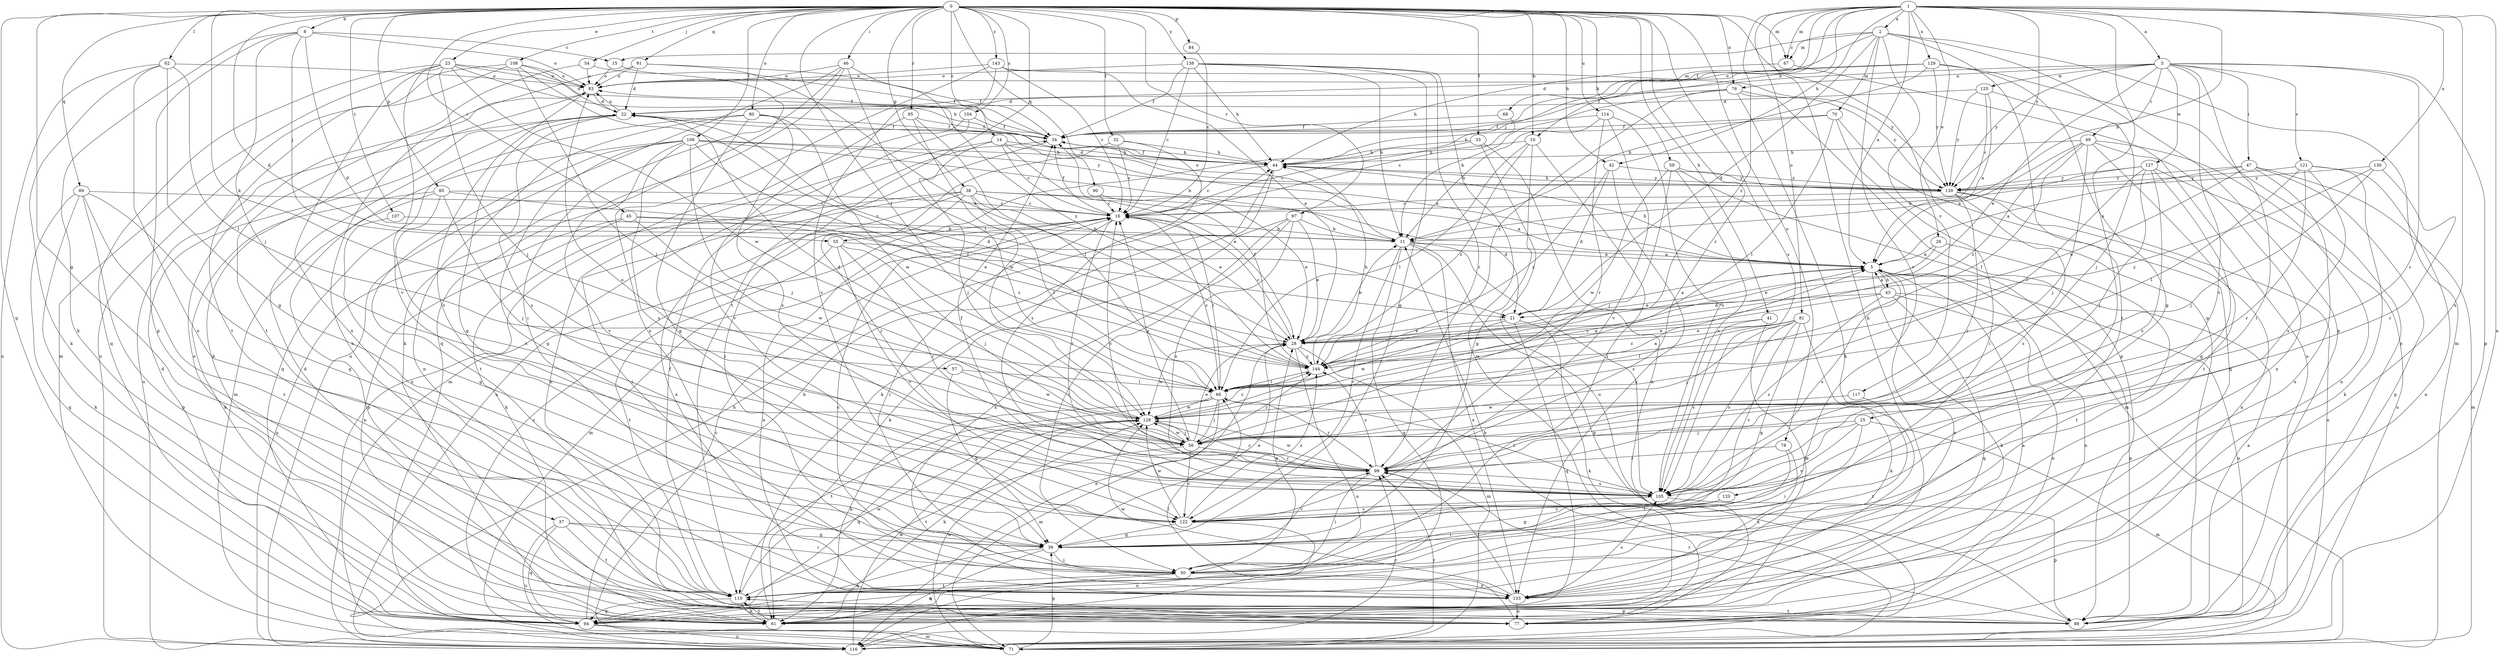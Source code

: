 strict digraph  {
0;
1;
2;
3;
5;
8;
10;
11;
14;
15;
16;
21;
22;
23;
25;
26;
28;
32;
33;
34;
37;
38;
39;
41;
42;
43;
44;
45;
46;
47;
49;
50;
54;
55;
56;
57;
59;
61;
62;
66;
67;
68;
70;
71;
76;
77;
78;
80;
81;
83;
84;
85;
88;
89;
90;
91;
94;
95;
97;
99;
104;
105;
106;
107;
108;
110;
114;
116;
117;
120;
121;
122;
125;
127;
128;
129;
130;
133;
138;
139;
143;
144;
0 -> 8  [label=b];
0 -> 10  [label=b];
0 -> 14  [label=c];
0 -> 21  [label=d];
0 -> 23  [label=e];
0 -> 32  [label=f];
0 -> 33  [label=f];
0 -> 37  [label=g];
0 -> 38  [label=g];
0 -> 41  [label=h];
0 -> 42  [label=h];
0 -> 45  [label=i];
0 -> 46  [label=i];
0 -> 54  [label=j];
0 -> 57  [label=k];
0 -> 59  [label=k];
0 -> 62  [label=l];
0 -> 66  [label=l];
0 -> 67  [label=m];
0 -> 76  [label=n];
0 -> 78  [label=o];
0 -> 80  [label=o];
0 -> 84  [label=p];
0 -> 85  [label=p];
0 -> 88  [label=p];
0 -> 89  [label=q];
0 -> 90  [label=q];
0 -> 91  [label=q];
0 -> 94  [label=q];
0 -> 95  [label=r];
0 -> 97  [label=r];
0 -> 99  [label=r];
0 -> 104  [label=s];
0 -> 105  [label=s];
0 -> 106  [label=t];
0 -> 107  [label=t];
0 -> 108  [label=t];
0 -> 110  [label=t];
0 -> 114  [label=u];
0 -> 138  [label=y];
0 -> 143  [label=z];
1 -> 2  [label=a];
1 -> 3  [label=a];
1 -> 5  [label=a];
1 -> 10  [label=b];
1 -> 11  [label=b];
1 -> 25  [label=e];
1 -> 26  [label=e];
1 -> 34  [label=f];
1 -> 42  [label=h];
1 -> 55  [label=j];
1 -> 61  [label=k];
1 -> 67  [label=m];
1 -> 81  [label=o];
1 -> 116  [label=u];
1 -> 129  [label=x];
1 -> 130  [label=x];
1 -> 133  [label=x];
1 -> 139  [label=y];
1 -> 144  [label=z];
2 -> 15  [label=c];
2 -> 21  [label=d];
2 -> 67  [label=m];
2 -> 68  [label=m];
2 -> 70  [label=m];
2 -> 71  [label=m];
2 -> 88  [label=p];
2 -> 110  [label=t];
2 -> 117  [label=v];
2 -> 120  [label=v];
3 -> 28  [label=e];
3 -> 34  [label=f];
3 -> 47  [label=i];
3 -> 49  [label=i];
3 -> 50  [label=i];
3 -> 76  [label=n];
3 -> 88  [label=p];
3 -> 99  [label=r];
3 -> 121  [label=v];
3 -> 122  [label=v];
3 -> 125  [label=w];
3 -> 127  [label=w];
3 -> 139  [label=y];
5 -> 28  [label=e];
5 -> 43  [label=h];
5 -> 44  [label=h];
5 -> 61  [label=k];
5 -> 77  [label=n];
5 -> 105  [label=s];
5 -> 116  [label=u];
5 -> 133  [label=x];
8 -> 15  [label=c];
8 -> 21  [label=d];
8 -> 55  [label=j];
8 -> 56  [label=j];
8 -> 61  [label=k];
8 -> 83  [label=o];
8 -> 88  [label=p];
10 -> 39  [label=g];
10 -> 44  [label=h];
10 -> 50  [label=i];
10 -> 66  [label=l];
10 -> 144  [label=z];
11 -> 5  [label=a];
11 -> 83  [label=o];
11 -> 88  [label=p];
11 -> 94  [label=q];
11 -> 105  [label=s];
11 -> 122  [label=v];
11 -> 133  [label=x];
14 -> 5  [label=a];
14 -> 16  [label=c];
14 -> 28  [label=e];
14 -> 44  [label=h];
14 -> 56  [label=j];
14 -> 77  [label=n];
15 -> 83  [label=o];
15 -> 94  [label=q];
16 -> 11  [label=b];
16 -> 34  [label=f];
16 -> 50  [label=i];
16 -> 66  [label=l];
16 -> 71  [label=m];
16 -> 77  [label=n];
16 -> 99  [label=r];
21 -> 5  [label=a];
21 -> 28  [label=e];
21 -> 61  [label=k];
21 -> 94  [label=q];
21 -> 128  [label=w];
22 -> 34  [label=f];
22 -> 39  [label=g];
22 -> 83  [label=o];
22 -> 105  [label=s];
22 -> 116  [label=u];
23 -> 34  [label=f];
23 -> 44  [label=h];
23 -> 56  [label=j];
23 -> 71  [label=m];
23 -> 83  [label=o];
23 -> 94  [label=q];
23 -> 122  [label=v];
23 -> 128  [label=w];
23 -> 133  [label=x];
25 -> 50  [label=i];
25 -> 56  [label=j];
25 -> 71  [label=m];
25 -> 105  [label=s];
25 -> 122  [label=v];
26 -> 5  [label=a];
26 -> 28  [label=e];
26 -> 110  [label=t];
28 -> 11  [label=b];
28 -> 16  [label=c];
28 -> 71  [label=m];
28 -> 116  [label=u];
28 -> 128  [label=w];
28 -> 144  [label=z];
32 -> 16  [label=c];
32 -> 44  [label=h];
32 -> 105  [label=s];
32 -> 116  [label=u];
33 -> 16  [label=c];
33 -> 44  [label=h];
33 -> 77  [label=n];
33 -> 116  [label=u];
34 -> 44  [label=h];
34 -> 50  [label=i];
37 -> 39  [label=g];
37 -> 50  [label=i];
37 -> 94  [label=q];
37 -> 110  [label=t];
37 -> 116  [label=u];
38 -> 5  [label=a];
38 -> 16  [label=c];
38 -> 21  [label=d];
38 -> 28  [label=e];
38 -> 50  [label=i];
38 -> 61  [label=k];
38 -> 66  [label=l];
38 -> 99  [label=r];
38 -> 133  [label=x];
39 -> 28  [label=e];
39 -> 50  [label=i];
39 -> 94  [label=q];
39 -> 99  [label=r];
39 -> 116  [label=u];
41 -> 28  [label=e];
41 -> 105  [label=s];
41 -> 133  [label=x];
42 -> 21  [label=d];
42 -> 133  [label=x];
42 -> 139  [label=y];
42 -> 144  [label=z];
43 -> 5  [label=a];
43 -> 21  [label=d];
43 -> 77  [label=n];
43 -> 88  [label=p];
43 -> 94  [label=q];
43 -> 105  [label=s];
43 -> 144  [label=z];
44 -> 16  [label=c];
44 -> 34  [label=f];
44 -> 61  [label=k];
44 -> 139  [label=y];
45 -> 11  [label=b];
45 -> 77  [label=n];
45 -> 116  [label=u];
45 -> 128  [label=w];
45 -> 144  [label=z];
46 -> 50  [label=i];
46 -> 61  [label=k];
46 -> 66  [label=l];
46 -> 83  [label=o];
46 -> 116  [label=u];
46 -> 144  [label=z];
47 -> 5  [label=a];
47 -> 28  [label=e];
47 -> 71  [label=m];
47 -> 88  [label=p];
47 -> 133  [label=x];
47 -> 139  [label=y];
49 -> 5  [label=a];
49 -> 44  [label=h];
49 -> 56  [label=j];
49 -> 66  [label=l];
49 -> 77  [label=n];
49 -> 110  [label=t];
49 -> 133  [label=x];
49 -> 144  [label=z];
50 -> 28  [label=e];
50 -> 94  [label=q];
50 -> 110  [label=t];
50 -> 133  [label=x];
54 -> 34  [label=f];
54 -> 83  [label=o];
54 -> 110  [label=t];
55 -> 5  [label=a];
55 -> 56  [label=j];
55 -> 99  [label=r];
55 -> 110  [label=t];
55 -> 122  [label=v];
56 -> 16  [label=c];
56 -> 28  [label=e];
56 -> 99  [label=r];
56 -> 110  [label=t];
56 -> 122  [label=v];
56 -> 128  [label=w];
56 -> 144  [label=z];
57 -> 39  [label=g];
57 -> 66  [label=l];
57 -> 128  [label=w];
59 -> 56  [label=j];
59 -> 71  [label=m];
59 -> 105  [label=s];
59 -> 128  [label=w];
59 -> 139  [label=y];
61 -> 5  [label=a];
61 -> 28  [label=e];
61 -> 83  [label=o];
61 -> 110  [label=t];
62 -> 39  [label=g];
62 -> 61  [label=k];
62 -> 66  [label=l];
62 -> 83  [label=o];
62 -> 116  [label=u];
62 -> 133  [label=x];
66 -> 5  [label=a];
66 -> 16  [label=c];
66 -> 56  [label=j];
66 -> 61  [label=k];
66 -> 71  [label=m];
66 -> 99  [label=r];
66 -> 110  [label=t];
66 -> 128  [label=w];
67 -> 44  [label=h];
67 -> 116  [label=u];
68 -> 16  [label=c];
68 -> 34  [label=f];
70 -> 34  [label=f];
70 -> 44  [label=h];
70 -> 50  [label=i];
70 -> 66  [label=l];
70 -> 94  [label=q];
71 -> 16  [label=c];
71 -> 39  [label=g];
71 -> 99  [label=r];
71 -> 128  [label=w];
76 -> 11  [label=b];
76 -> 22  [label=d];
76 -> 61  [label=k];
76 -> 88  [label=p];
76 -> 139  [label=y];
76 -> 144  [label=z];
77 -> 11  [label=b];
77 -> 22  [label=d];
77 -> 66  [label=l];
78 -> 50  [label=i];
78 -> 99  [label=r];
78 -> 133  [label=x];
80 -> 34  [label=f];
80 -> 39  [label=g];
80 -> 77  [label=n];
80 -> 94  [label=q];
80 -> 105  [label=s];
80 -> 128  [label=w];
81 -> 28  [label=e];
81 -> 39  [label=g];
81 -> 56  [label=j];
81 -> 61  [label=k];
81 -> 66  [label=l];
81 -> 105  [label=s];
81 -> 122  [label=v];
81 -> 144  [label=z];
83 -> 22  [label=d];
83 -> 61  [label=k];
83 -> 122  [label=v];
84 -> 16  [label=c];
85 -> 16  [label=c];
85 -> 28  [label=e];
85 -> 56  [label=j];
85 -> 61  [label=k];
85 -> 88  [label=p];
85 -> 105  [label=s];
88 -> 5  [label=a];
88 -> 99  [label=r];
88 -> 110  [label=t];
89 -> 16  [label=c];
89 -> 39  [label=g];
89 -> 61  [label=k];
89 -> 88  [label=p];
89 -> 94  [label=q];
89 -> 110  [label=t];
90 -> 16  [label=c];
90 -> 28  [label=e];
91 -> 22  [label=d];
91 -> 28  [label=e];
91 -> 34  [label=f];
91 -> 77  [label=n];
91 -> 83  [label=o];
94 -> 16  [label=c];
94 -> 22  [label=d];
94 -> 44  [label=h];
94 -> 71  [label=m];
94 -> 116  [label=u];
95 -> 34  [label=f];
95 -> 66  [label=l];
95 -> 122  [label=v];
95 -> 128  [label=w];
97 -> 11  [label=b];
97 -> 28  [label=e];
97 -> 50  [label=i];
97 -> 61  [label=k];
97 -> 105  [label=s];
97 -> 133  [label=x];
99 -> 16  [label=c];
99 -> 50  [label=i];
99 -> 83  [label=o];
99 -> 105  [label=s];
99 -> 128  [label=w];
99 -> 144  [label=z];
104 -> 34  [label=f];
104 -> 71  [label=m];
104 -> 116  [label=u];
105 -> 34  [label=f];
105 -> 66  [label=l];
105 -> 88  [label=p];
105 -> 122  [label=v];
106 -> 11  [label=b];
106 -> 39  [label=g];
106 -> 44  [label=h];
106 -> 56  [label=j];
106 -> 71  [label=m];
106 -> 105  [label=s];
106 -> 110  [label=t];
106 -> 122  [label=v];
106 -> 139  [label=y];
106 -> 144  [label=z];
107 -> 11  [label=b];
107 -> 39  [label=g];
108 -> 22  [label=d];
108 -> 56  [label=j];
108 -> 83  [label=o];
108 -> 110  [label=t];
108 -> 116  [label=u];
108 -> 144  [label=z];
110 -> 34  [label=f];
110 -> 61  [label=k];
110 -> 88  [label=p];
110 -> 94  [label=q];
110 -> 128  [label=w];
114 -> 11  [label=b];
114 -> 34  [label=f];
114 -> 99  [label=r];
114 -> 105  [label=s];
114 -> 122  [label=v];
116 -> 44  [label=h];
116 -> 99  [label=r];
116 -> 128  [label=w];
117 -> 110  [label=t];
117 -> 128  [label=w];
120 -> 39  [label=g];
120 -> 50  [label=i];
120 -> 122  [label=v];
121 -> 61  [label=k];
121 -> 66  [label=l];
121 -> 77  [label=n];
121 -> 99  [label=r];
121 -> 105  [label=s];
121 -> 139  [label=y];
122 -> 39  [label=g];
122 -> 116  [label=u];
122 -> 128  [label=w];
122 -> 144  [label=z];
125 -> 5  [label=a];
125 -> 16  [label=c];
125 -> 22  [label=d];
125 -> 56  [label=j];
125 -> 139  [label=y];
127 -> 11  [label=b];
127 -> 39  [label=g];
127 -> 56  [label=j];
127 -> 66  [label=l];
127 -> 105  [label=s];
127 -> 116  [label=u];
127 -> 139  [label=y];
128 -> 5  [label=a];
128 -> 22  [label=d];
128 -> 56  [label=j];
128 -> 61  [label=k];
128 -> 94  [label=q];
128 -> 99  [label=r];
128 -> 144  [label=z];
129 -> 11  [label=b];
129 -> 22  [label=d];
129 -> 39  [label=g];
129 -> 83  [label=o];
129 -> 88  [label=p];
129 -> 139  [label=y];
130 -> 56  [label=j];
130 -> 99  [label=r];
130 -> 139  [label=y];
130 -> 144  [label=z];
133 -> 16  [label=c];
133 -> 77  [label=n];
133 -> 99  [label=r];
133 -> 105  [label=s];
133 -> 128  [label=w];
138 -> 11  [label=b];
138 -> 16  [label=c];
138 -> 34  [label=f];
138 -> 39  [label=g];
138 -> 44  [label=h];
138 -> 71  [label=m];
138 -> 83  [label=o];
138 -> 99  [label=r];
139 -> 16  [label=c];
139 -> 22  [label=d];
139 -> 44  [label=h];
139 -> 77  [label=n];
139 -> 99  [label=r];
139 -> 105  [label=s];
139 -> 116  [label=u];
143 -> 16  [label=c];
143 -> 28  [label=e];
143 -> 83  [label=o];
143 -> 122  [label=v];
143 -> 133  [label=x];
143 -> 139  [label=y];
144 -> 22  [label=d];
144 -> 34  [label=f];
144 -> 44  [label=h];
144 -> 66  [label=l];
}
